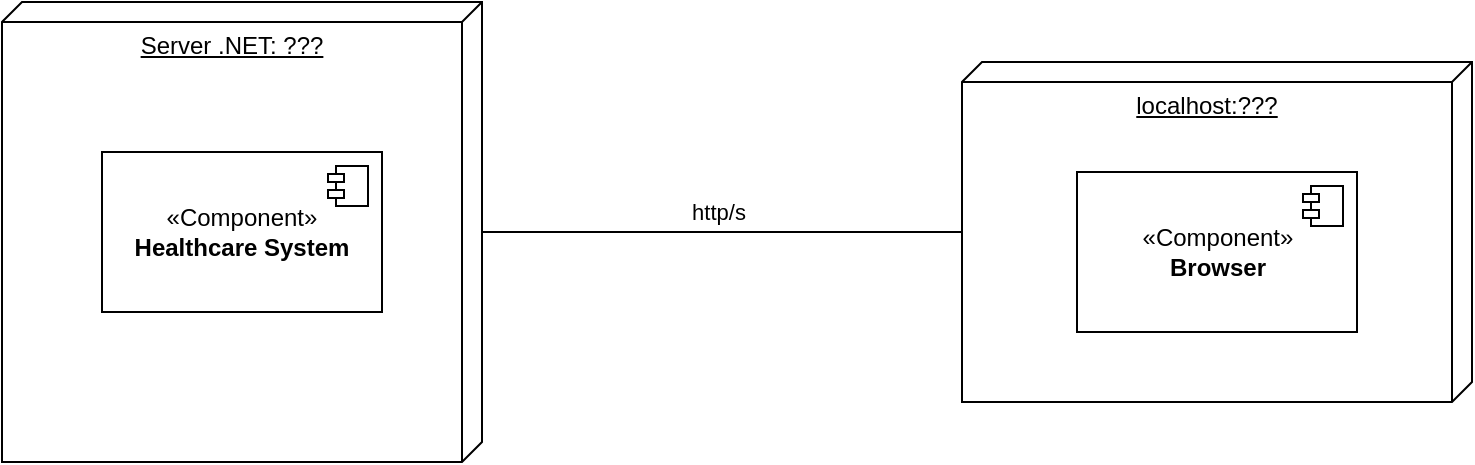 <mxfile>
    <diagram name="Página-1" id="pzvfiHznno5bXRnKNaEp">
        <mxGraphModel dx="904" dy="779" grid="1" gridSize="10" guides="1" tooltips="1" connect="1" arrows="1" fold="1" page="1" pageScale="1" pageWidth="827" pageHeight="1169" math="0" shadow="0">
            <root>
                <mxCell id="0"/>
                <mxCell id="1" parent="0"/>
                <mxCell id="-YnxA46wmrj1UNVRkSIj-2" value="localhost:???" style="verticalAlign=top;align=center;spacingTop=8;spacingLeft=2;spacingRight=12;shape=cube;size=10;direction=south;fontStyle=4;html=1;whiteSpace=wrap;" parent="1" vertex="1">
                    <mxGeometry x="560" y="175" width="255" height="170" as="geometry"/>
                </mxCell>
                <mxCell id="-YnxA46wmrj1UNVRkSIj-14" style="edgeStyle=orthogonalEdgeStyle;rounded=0;orthogonalLoop=1;jettySize=auto;html=1;endArrow=none;endFill=0;" parent="1" source="-YnxA46wmrj1UNVRkSIj-3" target="-YnxA46wmrj1UNVRkSIj-2" edge="1">
                    <mxGeometry relative="1" as="geometry"/>
                </mxCell>
                <mxCell id="-YnxA46wmrj1UNVRkSIj-22" value="http/s" style="edgeLabel;html=1;align=center;verticalAlign=middle;resizable=0;points=[];" parent="-YnxA46wmrj1UNVRkSIj-14" vertex="1" connectable="0">
                    <mxGeometry x="-0.017" y="1" relative="1" as="geometry">
                        <mxPoint y="-9" as="offset"/>
                    </mxGeometry>
                </mxCell>
                <mxCell id="-YnxA46wmrj1UNVRkSIj-3" value="Server .NET: ???" style="verticalAlign=top;align=center;spacingTop=8;spacingLeft=2;spacingRight=12;shape=cube;size=10;direction=south;fontStyle=4;html=1;whiteSpace=wrap;" parent="1" vertex="1">
                    <mxGeometry x="80" y="145" width="240" height="230" as="geometry"/>
                </mxCell>
                <mxCell id="-YnxA46wmrj1UNVRkSIj-9" value="«Component&lt;span style=&quot;background-color: initial;&quot;&gt;»&lt;/span&gt;&lt;div&gt;&lt;b&gt;Healthcare System&lt;/b&gt;&lt;/div&gt;" style="html=1;dropTarget=0;whiteSpace=wrap;" parent="1" vertex="1">
                    <mxGeometry x="130" y="220" width="140" height="80" as="geometry"/>
                </mxCell>
                <mxCell id="-YnxA46wmrj1UNVRkSIj-10" value="" style="shape=module;jettyWidth=8;jettyHeight=4;" parent="-YnxA46wmrj1UNVRkSIj-9" vertex="1">
                    <mxGeometry x="1" width="20" height="20" relative="1" as="geometry">
                        <mxPoint x="-27" y="7" as="offset"/>
                    </mxGeometry>
                </mxCell>
                <mxCell id="2" value="«Component&lt;span style=&quot;background-color: initial;&quot;&gt;»&lt;/span&gt;&lt;div&gt;&lt;b&gt;Browser&lt;/b&gt;&lt;/div&gt;" style="html=1;dropTarget=0;whiteSpace=wrap;" vertex="1" parent="1">
                    <mxGeometry x="617.5" y="230" width="140" height="80" as="geometry"/>
                </mxCell>
                <mxCell id="3" value="" style="shape=module;jettyWidth=8;jettyHeight=4;" vertex="1" parent="2">
                    <mxGeometry x="1" width="20" height="20" relative="1" as="geometry">
                        <mxPoint x="-27" y="7" as="offset"/>
                    </mxGeometry>
                </mxCell>
            </root>
        </mxGraphModel>
    </diagram>
</mxfile>